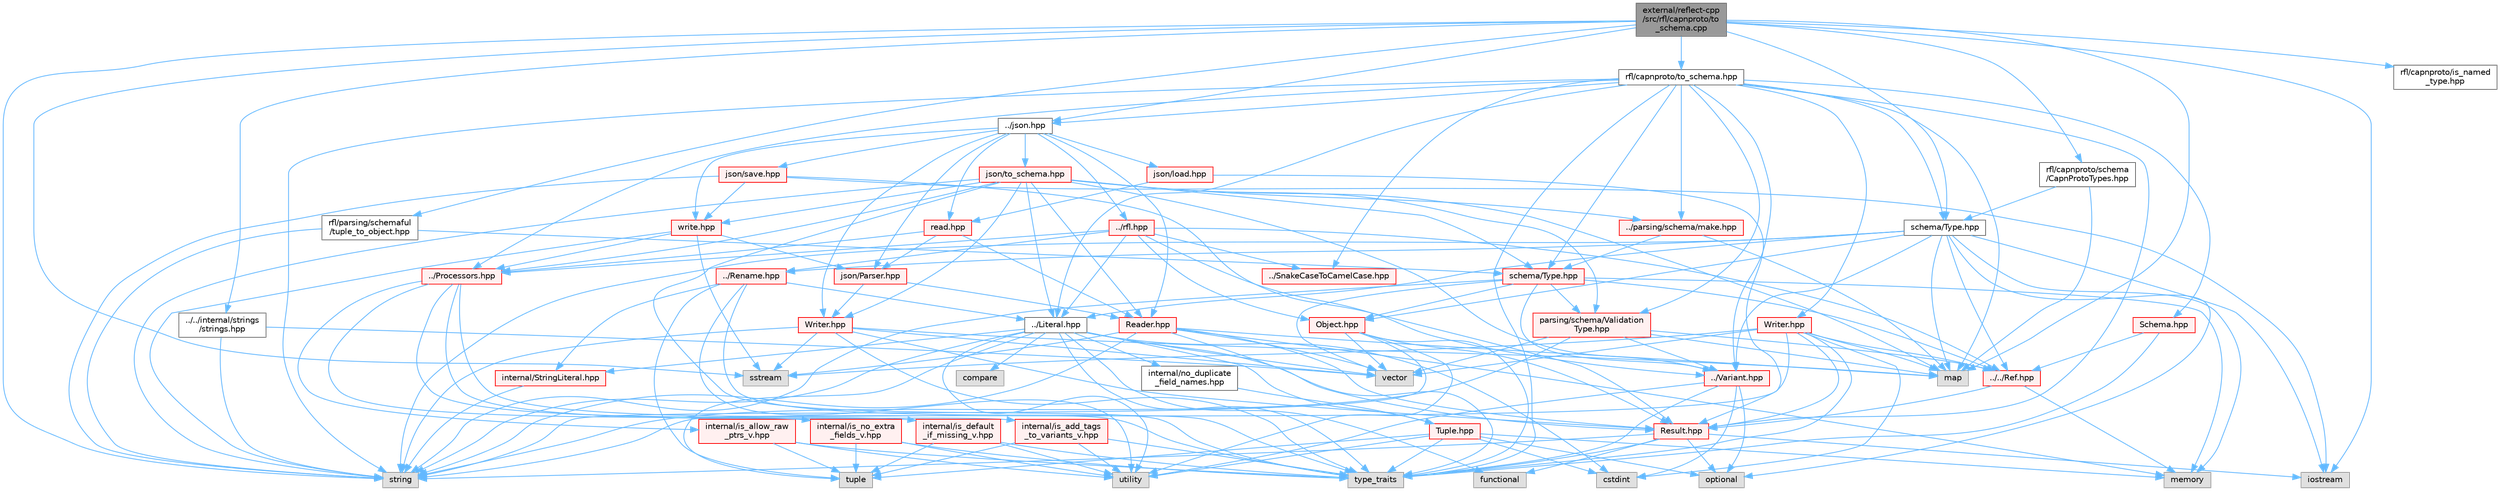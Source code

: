 digraph "external/reflect-cpp/src/rfl/capnproto/to_schema.cpp"
{
 // LATEX_PDF_SIZE
  bgcolor="transparent";
  edge [fontname=Helvetica,fontsize=10,labelfontname=Helvetica,labelfontsize=10];
  node [fontname=Helvetica,fontsize=10,shape=box,height=0.2,width=0.4];
  Node1 [id="Node000001",label="external/reflect-cpp\l/src/rfl/capnproto/to\l_schema.cpp",height=0.2,width=0.4,color="gray40", fillcolor="grey60", style="filled", fontcolor="black",tooltip=" "];
  Node1 -> Node2 [id="edge1_Node000001_Node000002",color="steelblue1",style="solid",tooltip=" "];
  Node2 [id="Node000002",label="rfl/capnproto/to_schema.hpp",height=0.2,width=0.4,color="grey40", fillcolor="white", style="filled",URL="$capnproto_2to__schema_8hpp.html",tooltip=" "];
  Node2 -> Node3 [id="edge2_Node000002_Node000003",color="steelblue1",style="solid",tooltip=" "];
  Node3 [id="Node000003",label="map",height=0.2,width=0.4,color="grey60", fillcolor="#E0E0E0", style="filled",tooltip=" "];
  Node2 -> Node4 [id="edge3_Node000002_Node000004",color="steelblue1",style="solid",tooltip=" "];
  Node4 [id="Node000004",label="string",height=0.2,width=0.4,color="grey60", fillcolor="#E0E0E0", style="filled",tooltip=" "];
  Node2 -> Node5 [id="edge4_Node000002_Node000005",color="steelblue1",style="solid",tooltip=" "];
  Node5 [id="Node000005",label="type_traits",height=0.2,width=0.4,color="grey60", fillcolor="#E0E0E0", style="filled",tooltip=" "];
  Node2 -> Node6 [id="edge5_Node000002_Node000006",color="steelblue1",style="solid",tooltip=" "];
  Node6 [id="Node000006",label="../Literal.hpp",height=0.2,width=0.4,color="grey40", fillcolor="white", style="filled",URL="$_literal_8hpp.html",tooltip=" "];
  Node6 -> Node7 [id="edge6_Node000006_Node000007",color="steelblue1",style="solid",tooltip=" "];
  Node7 [id="Node000007",label="compare",height=0.2,width=0.4,color="grey60", fillcolor="#E0E0E0", style="filled",tooltip=" "];
  Node6 -> Node8 [id="edge7_Node000006_Node000008",color="steelblue1",style="solid",tooltip=" "];
  Node8 [id="Node000008",label="cstdint",height=0.2,width=0.4,color="grey60", fillcolor="#E0E0E0", style="filled",tooltip=" "];
  Node6 -> Node9 [id="edge8_Node000006_Node000009",color="steelblue1",style="solid",tooltip=" "];
  Node9 [id="Node000009",label="functional",height=0.2,width=0.4,color="grey60", fillcolor="#E0E0E0", style="filled",tooltip=" "];
  Node6 -> Node4 [id="edge9_Node000006_Node000004",color="steelblue1",style="solid",tooltip=" "];
  Node6 -> Node10 [id="edge10_Node000006_Node000010",color="steelblue1",style="solid",tooltip=" "];
  Node10 [id="Node000010",label="tuple",height=0.2,width=0.4,color="grey60", fillcolor="#E0E0E0", style="filled",tooltip=" "];
  Node6 -> Node5 [id="edge11_Node000006_Node000005",color="steelblue1",style="solid",tooltip=" "];
  Node6 -> Node11 [id="edge12_Node000006_Node000011",color="steelblue1",style="solid",tooltip=" "];
  Node11 [id="Node000011",label="utility",height=0.2,width=0.4,color="grey60", fillcolor="#E0E0E0", style="filled",tooltip=" "];
  Node6 -> Node12 [id="edge13_Node000006_Node000012",color="steelblue1",style="solid",tooltip=" "];
  Node12 [id="Node000012",label="vector",height=0.2,width=0.4,color="grey60", fillcolor="#E0E0E0", style="filled",tooltip=" "];
  Node6 -> Node13 [id="edge14_Node000006_Node000013",color="steelblue1",style="solid",tooltip=" "];
  Node13 [id="Node000013",label="Result.hpp",height=0.2,width=0.4,color="red", fillcolor="#FFF0F0", style="filled",URL="$_result_8hpp.html",tooltip=" "];
  Node13 -> Node9 [id="edge15_Node000013_Node000009",color="steelblue1",style="solid",tooltip=" "];
  Node13 -> Node16 [id="edge16_Node000013_Node000016",color="steelblue1",style="solid",tooltip=" "];
  Node16 [id="Node000016",label="iostream",height=0.2,width=0.4,color="grey60", fillcolor="#E0E0E0", style="filled",tooltip=" "];
  Node13 -> Node18 [id="edge17_Node000013_Node000018",color="steelblue1",style="solid",tooltip=" "];
  Node18 [id="Node000018",label="optional",height=0.2,width=0.4,color="grey60", fillcolor="#E0E0E0", style="filled",tooltip=" "];
  Node13 -> Node4 [id="edge18_Node000013_Node000004",color="steelblue1",style="solid",tooltip=" "];
  Node13 -> Node5 [id="edge19_Node000013_Node000005",color="steelblue1",style="solid",tooltip=" "];
  Node6 -> Node20 [id="edge20_Node000006_Node000020",color="steelblue1",style="solid",tooltip=" "];
  Node20 [id="Node000020",label="Tuple.hpp",height=0.2,width=0.4,color="red", fillcolor="#FFF0F0", style="filled",URL="$_tuple_8hpp.html",tooltip=" "];
  Node20 -> Node8 [id="edge21_Node000020_Node000008",color="steelblue1",style="solid",tooltip=" "];
  Node20 -> Node23 [id="edge22_Node000020_Node000023",color="steelblue1",style="solid",tooltip=" "];
  Node23 [id="Node000023",label="memory",height=0.2,width=0.4,color="grey60", fillcolor="#E0E0E0", style="filled",tooltip=" "];
  Node20 -> Node18 [id="edge23_Node000020_Node000018",color="steelblue1",style="solid",tooltip=" "];
  Node20 -> Node10 [id="edge24_Node000020_Node000010",color="steelblue1",style="solid",tooltip=" "];
  Node20 -> Node5 [id="edge25_Node000020_Node000005",color="steelblue1",style="solid",tooltip=" "];
  Node20 -> Node11 [id="edge26_Node000020_Node000011",color="steelblue1",style="solid",tooltip=" "];
  Node6 -> Node28 [id="edge27_Node000006_Node000028",color="steelblue1",style="solid",tooltip=" "];
  Node28 [id="Node000028",label="internal/StringLiteral.hpp",height=0.2,width=0.4,color="red", fillcolor="#FFF0F0", style="filled",URL="$_string_literal_8hpp.html",tooltip=" "];
  Node28 -> Node4 [id="edge28_Node000028_Node000004",color="steelblue1",style="solid",tooltip=" "];
  Node6 -> Node30 [id="edge29_Node000006_Node000030",color="steelblue1",style="solid",tooltip=" "];
  Node30 [id="Node000030",label="internal/no_duplicate\l_field_names.hpp",height=0.2,width=0.4,color="grey40", fillcolor="white", style="filled",URL="$no__duplicate__field__names_8hpp.html",tooltip=" "];
  Node30 -> Node20 [id="edge30_Node000030_Node000020",color="steelblue1",style="solid",tooltip=" "];
  Node2 -> Node31 [id="edge31_Node000002_Node000031",color="steelblue1",style="solid",tooltip=" "];
  Node31 [id="Node000031",label="../Processors.hpp",height=0.2,width=0.4,color="red", fillcolor="#FFF0F0", style="filled",URL="$_processors_8hpp.html",tooltip=" "];
  Node31 -> Node5 [id="edge32_Node000031_Node000005",color="steelblue1",style="solid",tooltip=" "];
  Node31 -> Node32 [id="edge33_Node000031_Node000032",color="steelblue1",style="solid",tooltip=" "];
  Node32 [id="Node000032",label="internal/is_add_tags\l_to_variants_v.hpp",height=0.2,width=0.4,color="red", fillcolor="#FFF0F0", style="filled",URL="$is__add__tags__to__variants__v_8hpp.html",tooltip=" "];
  Node32 -> Node10 [id="edge34_Node000032_Node000010",color="steelblue1",style="solid",tooltip=" "];
  Node32 -> Node5 [id="edge35_Node000032_Node000005",color="steelblue1",style="solid",tooltip=" "];
  Node32 -> Node11 [id="edge36_Node000032_Node000011",color="steelblue1",style="solid",tooltip=" "];
  Node31 -> Node34 [id="edge37_Node000031_Node000034",color="steelblue1",style="solid",tooltip=" "];
  Node34 [id="Node000034",label="internal/is_allow_raw\l_ptrs_v.hpp",height=0.2,width=0.4,color="red", fillcolor="#FFF0F0", style="filled",URL="$is__allow__raw__ptrs__v_8hpp.html",tooltip=" "];
  Node34 -> Node10 [id="edge38_Node000034_Node000010",color="steelblue1",style="solid",tooltip=" "];
  Node34 -> Node5 [id="edge39_Node000034_Node000005",color="steelblue1",style="solid",tooltip=" "];
  Node34 -> Node11 [id="edge40_Node000034_Node000011",color="steelblue1",style="solid",tooltip=" "];
  Node31 -> Node36 [id="edge41_Node000031_Node000036",color="steelblue1",style="solid",tooltip=" "];
  Node36 [id="Node000036",label="internal/is_default\l_if_missing_v.hpp",height=0.2,width=0.4,color="red", fillcolor="#FFF0F0", style="filled",URL="$is__default__if__missing__v_8hpp.html",tooltip=" "];
  Node36 -> Node10 [id="edge42_Node000036_Node000010",color="steelblue1",style="solid",tooltip=" "];
  Node36 -> Node5 [id="edge43_Node000036_Node000005",color="steelblue1",style="solid",tooltip=" "];
  Node36 -> Node11 [id="edge44_Node000036_Node000011",color="steelblue1",style="solid",tooltip=" "];
  Node31 -> Node38 [id="edge45_Node000031_Node000038",color="steelblue1",style="solid",tooltip=" "];
  Node38 [id="Node000038",label="internal/is_no_extra\l_fields_v.hpp",height=0.2,width=0.4,color="red", fillcolor="#FFF0F0", style="filled",URL="$is__no__extra__fields__v_8hpp.html",tooltip=" "];
  Node38 -> Node10 [id="edge46_Node000038_Node000010",color="steelblue1",style="solid",tooltip=" "];
  Node38 -> Node5 [id="edge47_Node000038_Node000005",color="steelblue1",style="solid",tooltip=" "];
  Node38 -> Node11 [id="edge48_Node000038_Node000011",color="steelblue1",style="solid",tooltip=" "];
  Node2 -> Node13 [id="edge49_Node000002_Node000013",color="steelblue1",style="solid",tooltip=" "];
  Node2 -> Node46 [id="edge50_Node000002_Node000046",color="steelblue1",style="solid",tooltip=" "];
  Node46 [id="Node000046",label="../SnakeCaseToCamelCase.hpp",height=0.2,width=0.4,color="red", fillcolor="#FFF0F0", style="filled",URL="$_snake_case_to_camel_case_8hpp.html",tooltip=" "];
  Node2 -> Node56 [id="edge51_Node000002_Node000056",color="steelblue1",style="solid",tooltip=" "];
  Node56 [id="Node000056",label="../Variant.hpp",height=0.2,width=0.4,color="red", fillcolor="#FFF0F0", style="filled",URL="$_variant_8hpp.html",tooltip=" "];
  Node56 -> Node8 [id="edge52_Node000056_Node000008",color="steelblue1",style="solid",tooltip=" "];
  Node56 -> Node18 [id="edge53_Node000056_Node000018",color="steelblue1",style="solid",tooltip=" "];
  Node56 -> Node5 [id="edge54_Node000056_Node000005",color="steelblue1",style="solid",tooltip=" "];
  Node56 -> Node11 [id="edge55_Node000056_Node000011",color="steelblue1",style="solid",tooltip=" "];
  Node2 -> Node61 [id="edge56_Node000002_Node000061",color="steelblue1",style="solid",tooltip=" "];
  Node61 [id="Node000061",label="../json.hpp",height=0.2,width=0.4,color="grey40", fillcolor="white", style="filled",URL="$reflect-cpp_2include_2rfl_2json_8hpp.html",tooltip=" "];
  Node61 -> Node62 [id="edge57_Node000061_Node000062",color="steelblue1",style="solid",tooltip=" "];
  Node62 [id="Node000062",label="../rfl.hpp",height=0.2,width=0.4,color="red", fillcolor="#FFF0F0", style="filled",URL="$rfl_8hpp.html",tooltip=" "];
  Node62 -> Node6 [id="edge58_Node000062_Node000006",color="steelblue1",style="solid",tooltip=" "];
  Node62 -> Node76 [id="edge59_Node000062_Node000076",color="steelblue1",style="solid",tooltip=" "];
  Node76 [id="Node000076",label="Object.hpp",height=0.2,width=0.4,color="red", fillcolor="#FFF0F0", style="filled",URL="$_object_8hpp.html",tooltip=" "];
  Node76 -> Node4 [id="edge60_Node000076_Node000004",color="steelblue1",style="solid",tooltip=" "];
  Node76 -> Node5 [id="edge61_Node000076_Node000005",color="steelblue1",style="solid",tooltip=" "];
  Node76 -> Node11 [id="edge62_Node000076_Node000011",color="steelblue1",style="solid",tooltip=" "];
  Node76 -> Node12 [id="edge63_Node000076_Node000012",color="steelblue1",style="solid",tooltip=" "];
  Node76 -> Node13 [id="edge64_Node000076_Node000013",color="steelblue1",style="solid",tooltip=" "];
  Node62 -> Node31 [id="edge65_Node000062_Node000031",color="steelblue1",style="solid",tooltip=" "];
  Node62 -> Node83 [id="edge66_Node000062_Node000083",color="steelblue1",style="solid",tooltip=" "];
  Node83 [id="Node000083",label="../../Ref.hpp",height=0.2,width=0.4,color="red", fillcolor="#FFF0F0", style="filled",URL="$_ref_8hpp.html",tooltip=" "];
  Node83 -> Node23 [id="edge67_Node000083_Node000023",color="steelblue1",style="solid",tooltip=" "];
  Node83 -> Node13 [id="edge68_Node000083_Node000013",color="steelblue1",style="solid",tooltip=" "];
  Node62 -> Node54 [id="edge69_Node000062_Node000054",color="steelblue1",style="solid",tooltip=" "];
  Node54 [id="Node000054",label="../Rename.hpp",height=0.2,width=0.4,color="red", fillcolor="#FFF0F0", style="filled",URL="$_rename_8hpp.html",tooltip=" "];
  Node54 -> Node10 [id="edge70_Node000054_Node000010",color="steelblue1",style="solid",tooltip=" "];
  Node54 -> Node5 [id="edge71_Node000054_Node000005",color="steelblue1",style="solid",tooltip=" "];
  Node54 -> Node11 [id="edge72_Node000054_Node000011",color="steelblue1",style="solid",tooltip=" "];
  Node54 -> Node6 [id="edge73_Node000054_Node000006",color="steelblue1",style="solid",tooltip=" "];
  Node54 -> Node28 [id="edge74_Node000054_Node000028",color="steelblue1",style="solid",tooltip=" "];
  Node62 -> Node46 [id="edge75_Node000062_Node000046",color="steelblue1",style="solid",tooltip=" "];
  Node62 -> Node56 [id="edge76_Node000062_Node000056",color="steelblue1",style="solid",tooltip=" "];
  Node61 -> Node298 [id="edge77_Node000061_Node000298",color="steelblue1",style="solid",tooltip=" "];
  Node298 [id="Node000298",label="json/Parser.hpp",height=0.2,width=0.4,color="red", fillcolor="#FFF0F0", style="filled",URL="$json_2_parser_8hpp.html",tooltip=" "];
  Node298 -> Node299 [id="edge78_Node000298_Node000299",color="steelblue1",style="solid",tooltip=" "];
  Node299 [id="Node000299",label="Reader.hpp",height=0.2,width=0.4,color="red", fillcolor="#FFF0F0", style="filled",URL="$json_2_reader_8hpp.html",tooltip=" "];
  Node299 -> Node3 [id="edge79_Node000299_Node000003",color="steelblue1",style="solid",tooltip=" "];
  Node299 -> Node23 [id="edge80_Node000299_Node000023",color="steelblue1",style="solid",tooltip=" "];
  Node299 -> Node85 [id="edge81_Node000299_Node000085",color="steelblue1",style="solid",tooltip=" "];
  Node85 [id="Node000085",label="sstream",height=0.2,width=0.4,color="grey60", fillcolor="#E0E0E0", style="filled",tooltip=" "];
  Node299 -> Node4 [id="edge82_Node000299_Node000004",color="steelblue1",style="solid",tooltip=" "];
  Node299 -> Node5 [id="edge83_Node000299_Node000005",color="steelblue1",style="solid",tooltip=" "];
  Node299 -> Node12 [id="edge84_Node000299_Node000012",color="steelblue1",style="solid",tooltip=" "];
  Node299 -> Node13 [id="edge85_Node000299_Node000013",color="steelblue1",style="solid",tooltip=" "];
  Node298 -> Node441 [id="edge86_Node000298_Node000441",color="steelblue1",style="solid",tooltip=" "];
  Node441 [id="Node000441",label="Writer.hpp",height=0.2,width=0.4,color="red", fillcolor="#FFF0F0", style="filled",URL="$json_2_writer_8hpp.html",tooltip=" "];
  Node441 -> Node3 [id="edge87_Node000441_Node000003",color="steelblue1",style="solid",tooltip=" "];
  Node441 -> Node85 [id="edge88_Node000441_Node000085",color="steelblue1",style="solid",tooltip=" "];
  Node441 -> Node4 [id="edge89_Node000441_Node000004",color="steelblue1",style="solid",tooltip=" "];
  Node441 -> Node5 [id="edge90_Node000441_Node000005",color="steelblue1",style="solid",tooltip=" "];
  Node441 -> Node12 [id="edge91_Node000441_Node000012",color="steelblue1",style="solid",tooltip=" "];
  Node441 -> Node13 [id="edge92_Node000441_Node000013",color="steelblue1",style="solid",tooltip=" "];
  Node61 -> Node299 [id="edge93_Node000061_Node000299",color="steelblue1",style="solid",tooltip=" "];
  Node61 -> Node441 [id="edge94_Node000061_Node000441",color="steelblue1",style="solid",tooltip=" "];
  Node61 -> Node442 [id="edge95_Node000061_Node000442",color="steelblue1",style="solid",tooltip=" "];
  Node442 [id="Node000442",label="json/load.hpp",height=0.2,width=0.4,color="red", fillcolor="#FFF0F0", style="filled",URL="$json_2load_8hpp.html",tooltip=" "];
  Node442 -> Node13 [id="edge96_Node000442_Node000013",color="steelblue1",style="solid",tooltip=" "];
  Node442 -> Node445 [id="edge97_Node000442_Node000445",color="steelblue1",style="solid",tooltip=" "];
  Node445 [id="Node000445",label="read.hpp",height=0.2,width=0.4,color="red", fillcolor="#FFF0F0", style="filled",URL="$json_2read_8hpp.html",tooltip=" "];
  Node445 -> Node31 [id="edge98_Node000445_Node000031",color="steelblue1",style="solid",tooltip=" "];
  Node445 -> Node298 [id="edge99_Node000445_Node000298",color="steelblue1",style="solid",tooltip=" "];
  Node445 -> Node299 [id="edge100_Node000445_Node000299",color="steelblue1",style="solid",tooltip=" "];
  Node61 -> Node445 [id="edge101_Node000061_Node000445",color="steelblue1",style="solid",tooltip=" "];
  Node61 -> Node446 [id="edge102_Node000061_Node000446",color="steelblue1",style="solid",tooltip=" "];
  Node446 [id="Node000446",label="json/save.hpp",height=0.2,width=0.4,color="red", fillcolor="#FFF0F0", style="filled",URL="$json_2save_8hpp.html",tooltip=" "];
  Node446 -> Node16 [id="edge103_Node000446_Node000016",color="steelblue1",style="solid",tooltip=" "];
  Node446 -> Node4 [id="edge104_Node000446_Node000004",color="steelblue1",style="solid",tooltip=" "];
  Node446 -> Node13 [id="edge105_Node000446_Node000013",color="steelblue1",style="solid",tooltip=" "];
  Node446 -> Node448 [id="edge106_Node000446_Node000448",color="steelblue1",style="solid",tooltip=" "];
  Node448 [id="Node000448",label="write.hpp",height=0.2,width=0.4,color="red", fillcolor="#FFF0F0", style="filled",URL="$json_2write_8hpp.html",tooltip=" "];
  Node448 -> Node85 [id="edge107_Node000448_Node000085",color="steelblue1",style="solid",tooltip=" "];
  Node448 -> Node4 [id="edge108_Node000448_Node000004",color="steelblue1",style="solid",tooltip=" "];
  Node448 -> Node31 [id="edge109_Node000448_Node000031",color="steelblue1",style="solid",tooltip=" "];
  Node448 -> Node298 [id="edge110_Node000448_Node000298",color="steelblue1",style="solid",tooltip=" "];
  Node61 -> Node449 [id="edge111_Node000061_Node000449",color="steelblue1",style="solid",tooltip=" "];
  Node449 [id="Node000449",label="json/to_schema.hpp",height=0.2,width=0.4,color="red", fillcolor="#FFF0F0", style="filled",URL="$json_2to__schema_8hpp.html",tooltip=" "];
  Node449 -> Node3 [id="edge112_Node000449_Node000003",color="steelblue1",style="solid",tooltip=" "];
  Node449 -> Node4 [id="edge113_Node000449_Node000004",color="steelblue1",style="solid",tooltip=" "];
  Node449 -> Node5 [id="edge114_Node000449_Node000005",color="steelblue1",style="solid",tooltip=" "];
  Node449 -> Node6 [id="edge115_Node000449_Node000006",color="steelblue1",style="solid",tooltip=" "];
  Node449 -> Node31 [id="edge116_Node000449_Node000031",color="steelblue1",style="solid",tooltip=" "];
  Node449 -> Node56 [id="edge117_Node000449_Node000056",color="steelblue1",style="solid",tooltip=" "];
  Node449 -> Node208 [id="edge118_Node000449_Node000208",color="steelblue1",style="solid",tooltip=" "];
  Node208 [id="Node000208",label="schema/Type.hpp",height=0.2,width=0.4,color="red", fillcolor="#FFF0F0", style="filled",URL="$parsing_2schema_2_type_8hpp.html",tooltip=" "];
  Node208 -> Node23 [id="edge119_Node000208_Node000023",color="steelblue1",style="solid",tooltip=" "];
  Node208 -> Node4 [id="edge120_Node000208_Node000004",color="steelblue1",style="solid",tooltip=" "];
  Node208 -> Node12 [id="edge121_Node000208_Node000012",color="steelblue1",style="solid",tooltip=" "];
  Node208 -> Node76 [id="edge122_Node000208_Node000076",color="steelblue1",style="solid",tooltip=" "];
  Node208 -> Node83 [id="edge123_Node000208_Node000083",color="steelblue1",style="solid",tooltip=" "];
  Node208 -> Node56 [id="edge124_Node000208_Node000056",color="steelblue1",style="solid",tooltip=" "];
  Node208 -> Node82 [id="edge125_Node000208_Node000082",color="steelblue1",style="solid",tooltip=" "];
  Node82 [id="Node000082",label="parsing/schema/Validation\lType.hpp",height=0.2,width=0.4,color="red", fillcolor="#FFF0F0", style="filled",URL="$_validation_type_8hpp.html",tooltip=" "];
  Node82 -> Node3 [id="edge126_Node000082_Node000003",color="steelblue1",style="solid",tooltip=" "];
  Node82 -> Node4 [id="edge127_Node000082_Node000004",color="steelblue1",style="solid",tooltip=" "];
  Node82 -> Node12 [id="edge128_Node000082_Node000012",color="steelblue1",style="solid",tooltip=" "];
  Node82 -> Node83 [id="edge129_Node000082_Node000083",color="steelblue1",style="solid",tooltip=" "];
  Node82 -> Node56 [id="edge130_Node000082_Node000056",color="steelblue1",style="solid",tooltip=" "];
  Node449 -> Node82 [id="edge131_Node000449_Node000082",color="steelblue1",style="solid",tooltip=" "];
  Node449 -> Node450 [id="edge132_Node000449_Node000450",color="steelblue1",style="solid",tooltip=" "];
  Node450 [id="Node000450",label="../parsing/schema/make.hpp",height=0.2,width=0.4,color="red", fillcolor="#FFF0F0", style="filled",URL="$make_8hpp.html",tooltip=" "];
  Node450 -> Node3 [id="edge133_Node000450_Node000003",color="steelblue1",style="solid",tooltip=" "];
  Node450 -> Node208 [id="edge134_Node000450_Node000208",color="steelblue1",style="solid",tooltip=" "];
  Node449 -> Node299 [id="edge135_Node000449_Node000299",color="steelblue1",style="solid",tooltip=" "];
  Node449 -> Node441 [id="edge136_Node000449_Node000441",color="steelblue1",style="solid",tooltip=" "];
  Node449 -> Node448 [id="edge137_Node000449_Node000448",color="steelblue1",style="solid",tooltip=" "];
  Node61 -> Node448 [id="edge138_Node000061_Node000448",color="steelblue1",style="solid",tooltip=" "];
  Node2 -> Node208 [id="edge139_Node000002_Node000208",color="steelblue1",style="solid",tooltip=" "];
  Node2 -> Node82 [id="edge140_Node000002_Node000082",color="steelblue1",style="solid",tooltip=" "];
  Node2 -> Node450 [id="edge141_Node000002_Node000450",color="steelblue1",style="solid",tooltip=" "];
  Node2 -> Node454 [id="edge142_Node000002_Node000454",color="steelblue1",style="solid",tooltip=" "];
  Node454 [id="Node000454",label="Schema.hpp",height=0.2,width=0.4,color="red", fillcolor="#FFF0F0", style="filled",URL="$capnproto_2_schema_8hpp.html",tooltip=" "];
  Node454 -> Node5 [id="edge143_Node000454_Node000005",color="steelblue1",style="solid",tooltip=" "];
  Node454 -> Node83 [id="edge144_Node000454_Node000083",color="steelblue1",style="solid",tooltip=" "];
  Node2 -> Node457 [id="edge145_Node000002_Node000457",color="steelblue1",style="solid",tooltip=" "];
  Node457 [id="Node000457",label="Writer.hpp",height=0.2,width=0.4,color="red", fillcolor="#FFF0F0", style="filled",URL="$capnproto_2_writer_8hpp.html",tooltip=" "];
  Node457 -> Node8 [id="edge146_Node000457_Node000008",color="steelblue1",style="solid",tooltip=" "];
  Node457 -> Node3 [id="edge147_Node000457_Node000003",color="steelblue1",style="solid",tooltip=" "];
  Node457 -> Node85 [id="edge148_Node000457_Node000085",color="steelblue1",style="solid",tooltip=" "];
  Node457 -> Node4 [id="edge149_Node000457_Node000004",color="steelblue1",style="solid",tooltip=" "];
  Node457 -> Node5 [id="edge150_Node000457_Node000005",color="steelblue1",style="solid",tooltip=" "];
  Node457 -> Node12 [id="edge151_Node000457_Node000012",color="steelblue1",style="solid",tooltip=" "];
  Node457 -> Node83 [id="edge152_Node000457_Node000083",color="steelblue1",style="solid",tooltip=" "];
  Node457 -> Node13 [id="edge153_Node000457_Node000013",color="steelblue1",style="solid",tooltip=" "];
  Node2 -> Node460 [id="edge154_Node000002_Node000460",color="steelblue1",style="solid",tooltip=" "];
  Node460 [id="Node000460",label="schema/Type.hpp",height=0.2,width=0.4,color="grey40", fillcolor="white", style="filled",URL="$capnproto_2schema_2_type_8hpp.html",tooltip=" "];
  Node460 -> Node16 [id="edge155_Node000460_Node000016",color="steelblue1",style="solid",tooltip=" "];
  Node460 -> Node3 [id="edge156_Node000460_Node000003",color="steelblue1",style="solid",tooltip=" "];
  Node460 -> Node23 [id="edge157_Node000460_Node000023",color="steelblue1",style="solid",tooltip=" "];
  Node460 -> Node18 [id="edge158_Node000460_Node000018",color="steelblue1",style="solid",tooltip=" "];
  Node460 -> Node4 [id="edge159_Node000460_Node000004",color="steelblue1",style="solid",tooltip=" "];
  Node460 -> Node6 [id="edge160_Node000460_Node000006",color="steelblue1",style="solid",tooltip=" "];
  Node460 -> Node76 [id="edge161_Node000460_Node000076",color="steelblue1",style="solid",tooltip=" "];
  Node460 -> Node83 [id="edge162_Node000460_Node000083",color="steelblue1",style="solid",tooltip=" "];
  Node460 -> Node54 [id="edge163_Node000460_Node000054",color="steelblue1",style="solid",tooltip=" "];
  Node460 -> Node56 [id="edge164_Node000460_Node000056",color="steelblue1",style="solid",tooltip=" "];
  Node1 -> Node16 [id="edge165_Node000001_Node000016",color="steelblue1",style="solid",tooltip=" "];
  Node1 -> Node3 [id="edge166_Node000001_Node000003",color="steelblue1",style="solid",tooltip=" "];
  Node1 -> Node85 [id="edge167_Node000001_Node000085",color="steelblue1",style="solid",tooltip=" "];
  Node1 -> Node4 [id="edge168_Node000001_Node000004",color="steelblue1",style="solid",tooltip=" "];
  Node1 -> Node461 [id="edge169_Node000001_Node000461",color="steelblue1",style="solid",tooltip=" "];
  Node461 [id="Node000461",label="rfl/capnproto/is_named\l_type.hpp",height=0.2,width=0.4,color="grey40", fillcolor="white", style="filled",URL="$is__named__type_8hpp.html",tooltip=" "];
  Node1 -> Node462 [id="edge170_Node000001_Node000462",color="steelblue1",style="solid",tooltip=" "];
  Node462 [id="Node000462",label="rfl/capnproto/schema\l/CapnProtoTypes.hpp",height=0.2,width=0.4,color="grey40", fillcolor="white", style="filled",URL="$_capn_proto_types_8hpp.html",tooltip=" "];
  Node462 -> Node3 [id="edge171_Node000462_Node000003",color="steelblue1",style="solid",tooltip=" "];
  Node462 -> Node460 [id="edge172_Node000462_Node000460",color="steelblue1",style="solid",tooltip=" "];
  Node1 -> Node460 [id="edge173_Node000001_Node000460",color="steelblue1",style="solid",tooltip=" "];
  Node1 -> Node174 [id="edge174_Node000001_Node000174",color="steelblue1",style="solid",tooltip=" "];
  Node174 [id="Node000174",label="../../internal/strings\l/strings.hpp",height=0.2,width=0.4,color="grey40", fillcolor="white", style="filled",URL="$strings_8hpp.html",tooltip=" "];
  Node174 -> Node4 [id="edge175_Node000174_Node000004",color="steelblue1",style="solid",tooltip=" "];
  Node174 -> Node12 [id="edge176_Node000174_Node000012",color="steelblue1",style="solid",tooltip=" "];
  Node1 -> Node61 [id="edge177_Node000001_Node000061",color="steelblue1",style="solid",tooltip=" "];
  Node1 -> Node463 [id="edge178_Node000001_Node000463",color="steelblue1",style="solid",tooltip=" "];
  Node463 [id="Node000463",label="rfl/parsing/schemaful\l/tuple_to_object.hpp",height=0.2,width=0.4,color="grey40", fillcolor="white", style="filled",URL="$tuple__to__object_8hpp.html",tooltip=" "];
  Node463 -> Node4 [id="edge179_Node000463_Node000004",color="steelblue1",style="solid",tooltip=" "];
  Node463 -> Node208 [id="edge180_Node000463_Node000208",color="steelblue1",style="solid",tooltip=" "];
}
